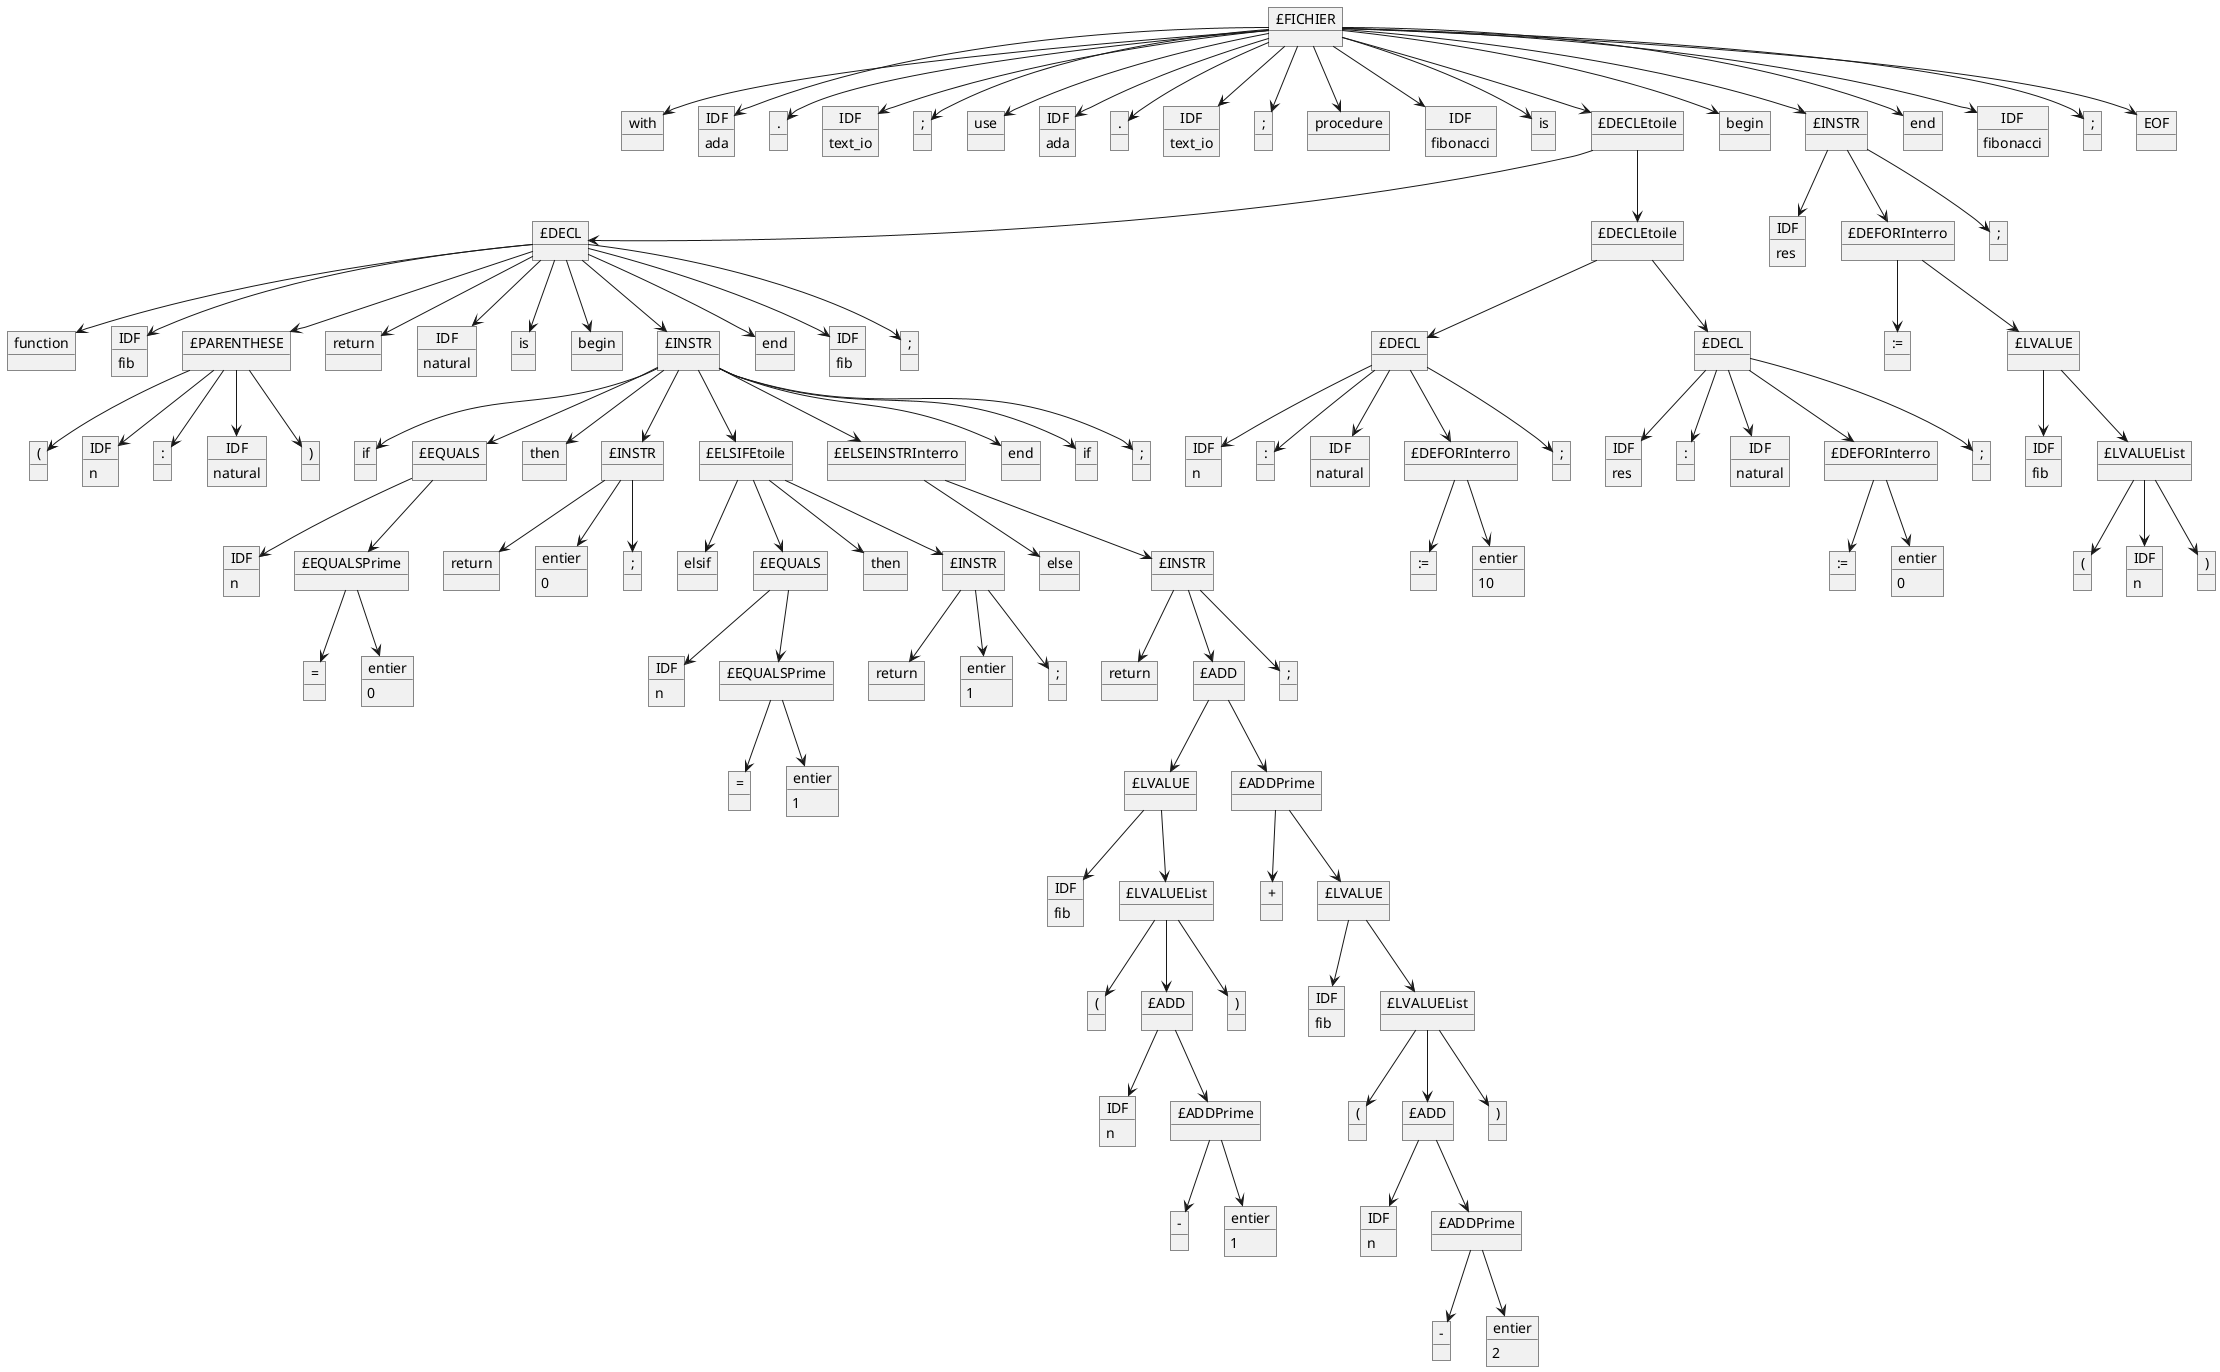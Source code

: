 @startuml Arbre_Syntaxique
object "£FICHIER" as 1
object "with" as 2
object "IDF" as 3
3 : ada
object "." as 4
object "IDF" as 5
5 : text_io
object ";" as 6
object "use" as 7
object "IDF" as 8
8 : ada
object "." as 9
object "IDF" as 10
10 : text_io
object ";" as 11
object "procedure" as 12
object "IDF" as 13
13 : fibonacci
object "is" as 14
object "£DECLEtoile" as 15
object "begin" as 16
object "£INSTR" as 17
object "end" as 18
object "IDF" as 19
19 : fibonacci
object ";" as 20
object "EOF" as 21
object "£DECL" as 22
object "£DECLEtoile" as 23
object "IDF" as 24
24 : res
object "£DEFORInterro" as 25
object ";" as 26
object "function" as 27
object "IDF" as 28
28 : fib
object "£PARENTHESE" as 29
object "return" as 30
object "IDF" as 31
31 : natural
object "is" as 32
object "begin" as 33
object "£INSTR" as 34
object "end" as 35
object "IDF" as 36
36 : fib
object ";" as 37
object "£DECL" as 38
object "£DECL" as 39
object ":=" as 40
object "£LVALUE" as 41
object "(" as 42
object "IDF" as 43
43 : n
object ":" as 44
object "IDF" as 45
45 : natural
object ")" as 46
object "if" as 47
object "£EQUALS" as 48
object "then" as 49
object "£INSTR" as 50
object "£ELSIFEtoile" as 51
object "£ELSEINSTRInterro" as 52
object "end" as 53
object "if" as 54
object ";" as 55
object "IDF" as 56
56 : n
object ":" as 57
object "IDF" as 58
58 : natural
object "£DEFORInterro" as 59
object ";" as 60
object "IDF" as 61
61 : res
object ":" as 62
object "IDF" as 63
63 : natural
object "£DEFORInterro" as 64
object ";" as 65
object "IDF" as 66
66 : fib
object "£LVALUEList" as 67
object "IDF" as 68
68 : n
object "£EQUALSPrime" as 69
object "return" as 70
object "entier" as 71
71 : 0
object ";" as 72
object "elsif" as 73
object "£EQUALS" as 74
object "then" as 75
object "£INSTR" as 76
object "else" as 77
object "£INSTR" as 78
object ":=" as 79
object "entier" as 80
80 : 10
object ":=" as 81
object "entier" as 82
82 : 0
object "(" as 83
object "IDF" as 84
84 : n
object ")" as 85
object "=" as 86
object "entier" as 87
87 : 0
object "IDF" as 88
88 : n
object "£EQUALSPrime" as 89
object "return" as 90
object "entier" as 91
91 : 1
object ";" as 92
object "return" as 93
object "£ADD" as 94
object ";" as 95
object "=" as 96
object "entier" as 97
97 : 1
object "£LVALUE" as 98
object "£ADDPrime" as 99
object "IDF" as 100
100 : fib
object "£LVALUEList" as 101
object "+" as 102
object "£LVALUE" as 103
object "(" as 104
object "£ADD" as 105
object ")" as 106
object "IDF" as 107
107 : fib
object "£LVALUEList" as 108
object "IDF" as 109
109 : n
object "£ADDPrime" as 110
object "(" as 111
object "£ADD" as 112
object ")" as 113
object "-" as 114
object "entier" as 115
115 : 1
object "IDF" as 116
116 : n
object "£ADDPrime" as 117
object "-" as 118
object "entier" as 119
119 : 2
1 -down-> 2
1 -down-> 3
1 -down-> 4
1 -down-> 5
1 -down-> 6
1 -down-> 7
1 -down-> 8
1 -down-> 9
1 -down-> 10
1 -down-> 11
1 -down-> 12
1 -down-> 13
1 -down-> 14
1 -down-> 15
1 -down-> 16
1 -down-> 17
1 -down-> 18
1 -down-> 19
1 -down-> 20
1 -down-> 21
15 -down-> 22
15 -down-> 23
17 -down-> 24
17 -down-> 25
17 -down-> 26
22 -down-> 27
22 -down-> 28
22 -down-> 29
22 -down-> 30
22 -down-> 31
22 -down-> 32
22 -down-> 33
22 -down-> 34
22 -down-> 35
22 -down-> 36
22 -down-> 37
23 -down-> 38
23 -down-> 39
25 -down-> 40
25 -down-> 41
29 -down-> 42
29 -down-> 43
29 -down-> 44
29 -down-> 45
29 -down-> 46
34 -down-> 47
34 -down-> 48
34 -down-> 49
34 -down-> 50
34 -down-> 51
34 -down-> 52
34 -down-> 53
34 -down-> 54
34 -down-> 55
38 -down-> 56
38 -down-> 57
38 -down-> 58
38 -down-> 59
38 -down-> 60
39 -down-> 61
39 -down-> 62
39 -down-> 63
39 -down-> 64
39 -down-> 65
41 -down-> 66
41 -down-> 67
48 -down-> 68
48 -down-> 69
50 -down-> 70
50 -down-> 71
50 -down-> 72
51 -down-> 73
51 -down-> 74
51 -down-> 75
51 -down-> 76
52 -down-> 77
52 -down-> 78
59 -down-> 79
59 -down-> 80
64 -down-> 81
64 -down-> 82
67 -down-> 83
67 -down-> 84
67 -down-> 85
69 -down-> 86
69 -down-> 87
74 -down-> 88
74 -down-> 89
76 -down-> 90
76 -down-> 91
76 -down-> 92
78 -down-> 93
78 -down-> 94
78 -down-> 95
89 -down-> 96
89 -down-> 97
94 -down-> 98
94 -down-> 99
98 -down-> 100
98 -down-> 101
99 -down-> 102
99 -down-> 103
101 -down-> 104
101 -down-> 105
101 -down-> 106
103 -down-> 107
103 -down-> 108
105 -down-> 109
105 -down-> 110
108 -down-> 111
108 -down-> 112
108 -down-> 113
110 -down-> 114
110 -down-> 115
112 -down-> 116
112 -down-> 117
117 -down-> 118
117 -down-> 119
@enduml
